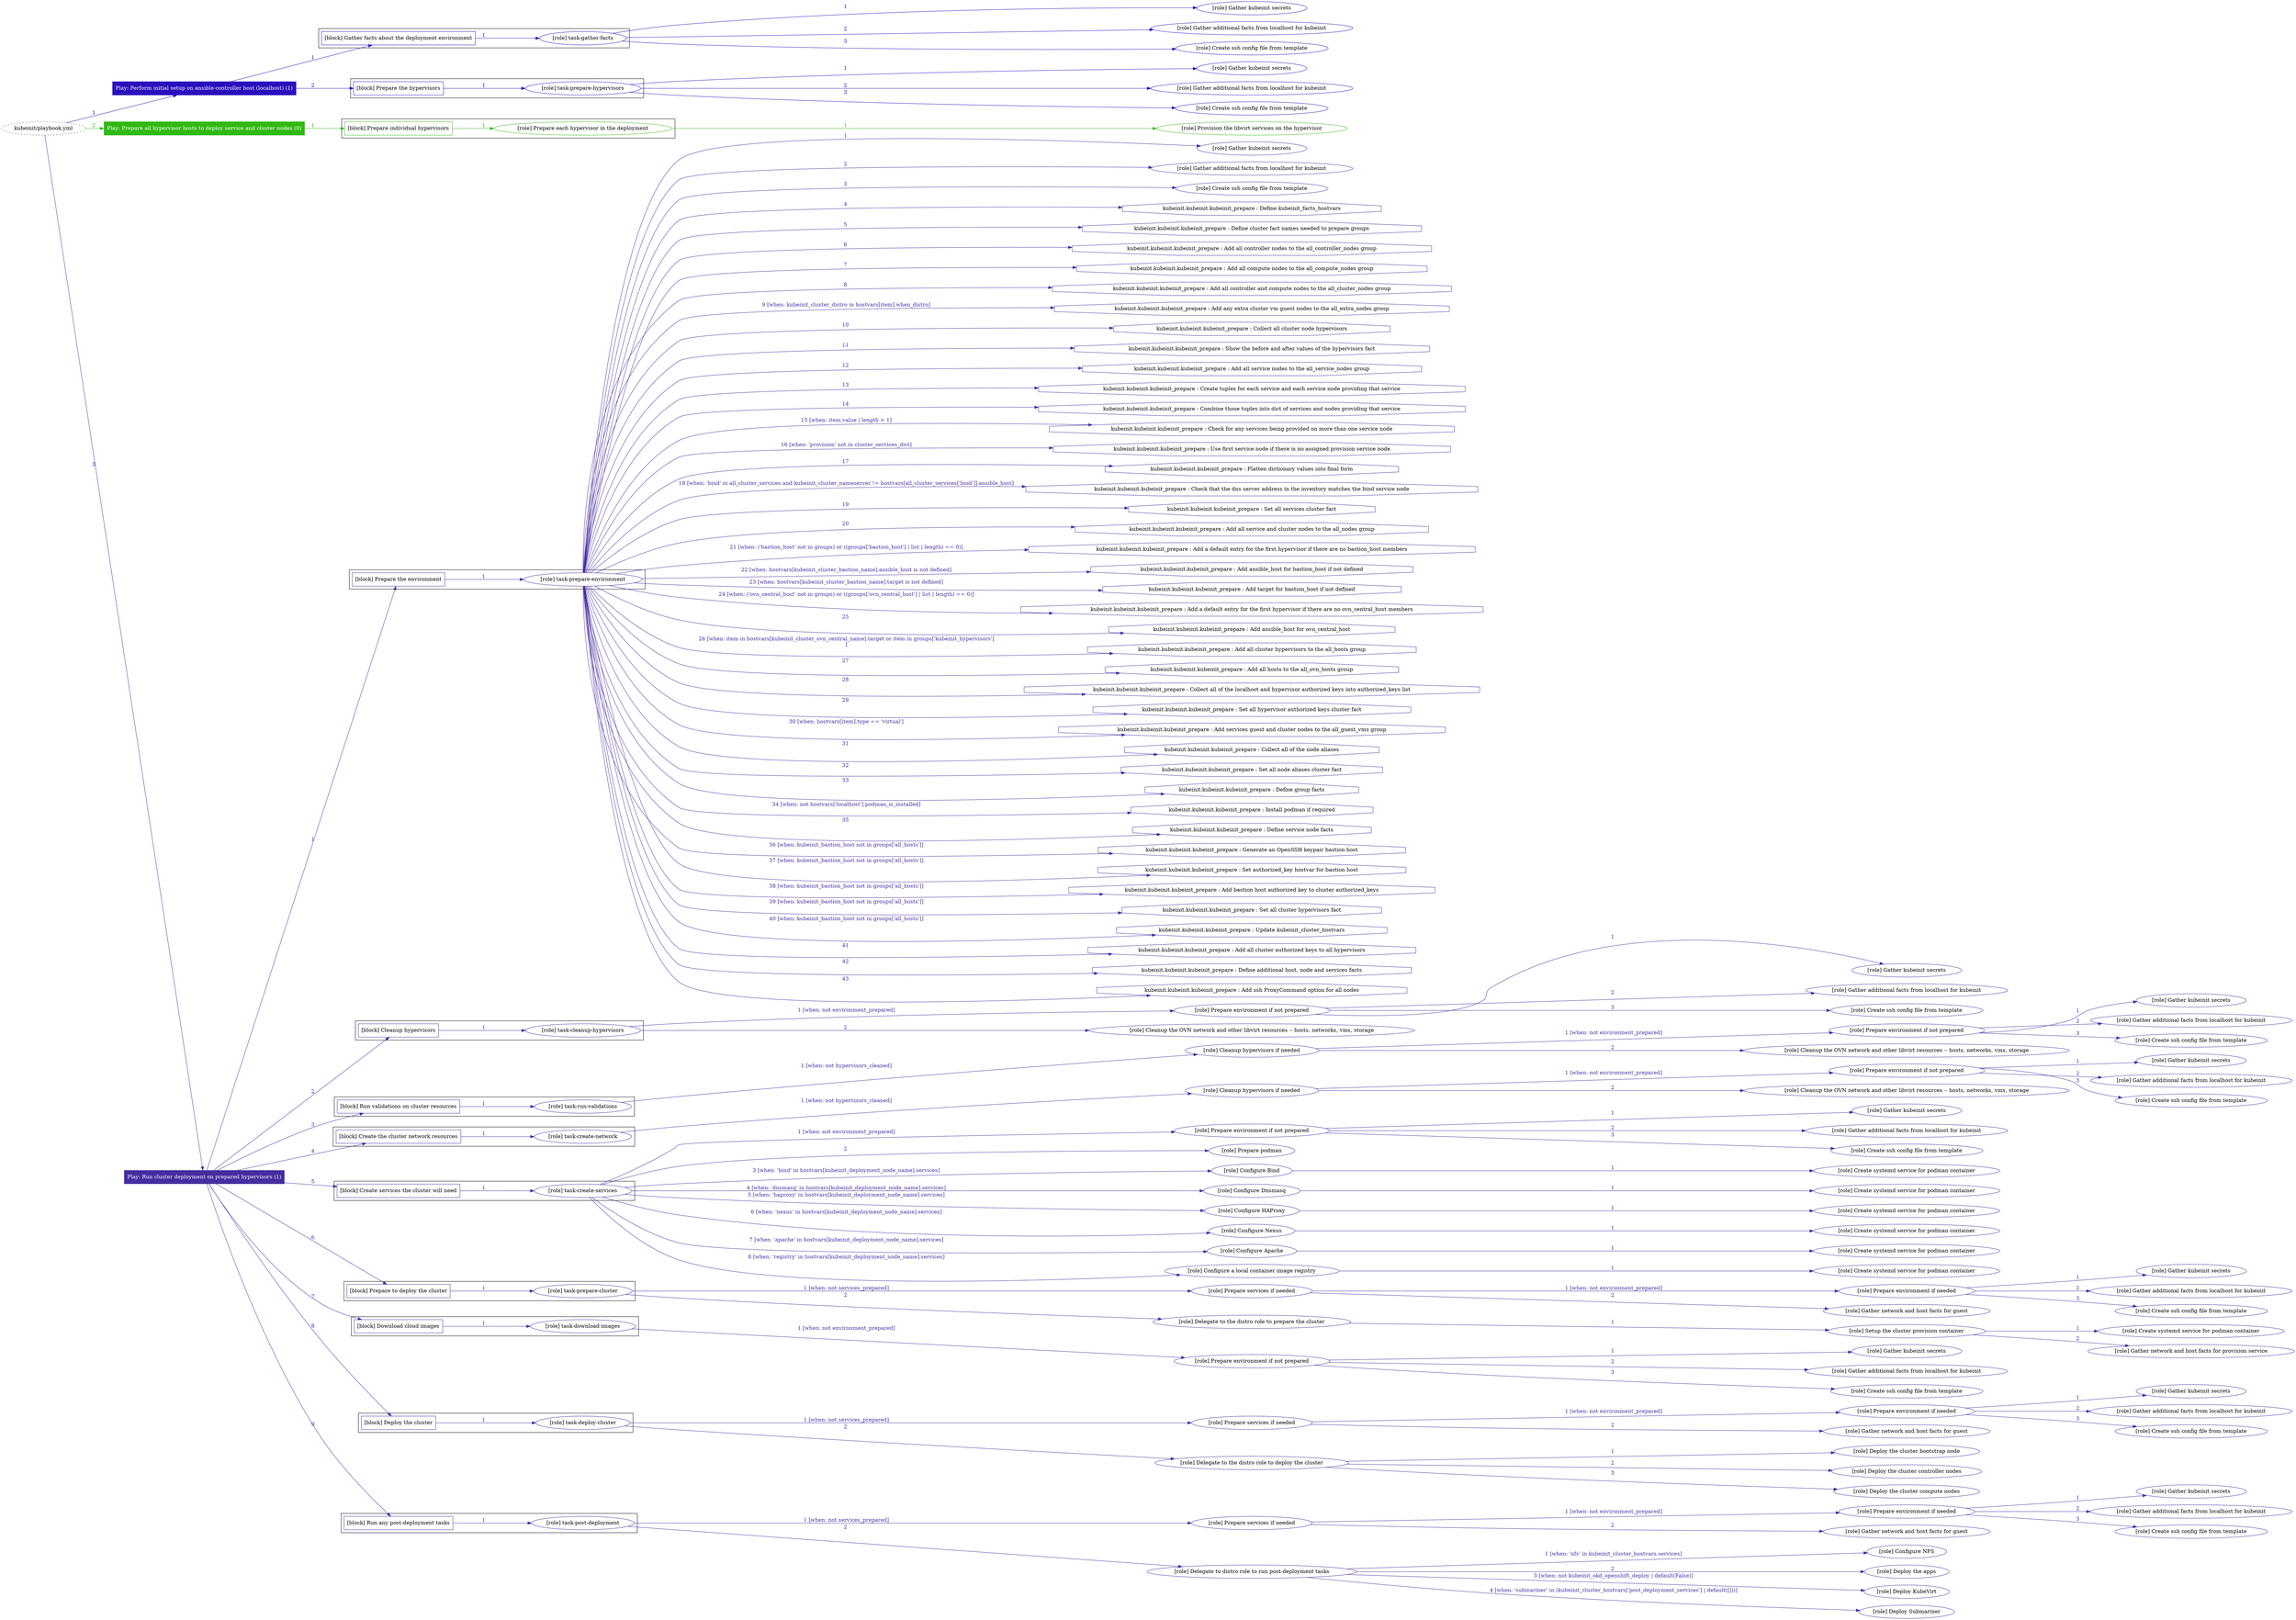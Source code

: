 digraph {
	graph [concentrate=true ordering=in rankdir=LR ratio=fill]
	edge [esep=5 sep=10]
	"kubeinit/playbook.yml" [id=root_node style=dotted]
	play_07851106 [label="Play: Perform initial setup on ansible-controller host (localhost) (1)" color="#290fbd" fontcolor="#ffffff" id=play_07851106 shape=box style=filled tooltip=localhost]
	"kubeinit/playbook.yml" -> play_07851106 [label="1 " color="#290fbd" fontcolor="#290fbd" id=edge_8cab922f labeltooltip="1 " tooltip="1 "]
	subgraph "Gather kubeinit secrets" {
		role_0220f7c4 [label="[role] Gather kubeinit secrets" color="#290fbd" id=role_0220f7c4 tooltip="Gather kubeinit secrets"]
	}
	subgraph "Gather additional facts from localhost for kubeinit" {
		role_70243fb9 [label="[role] Gather additional facts from localhost for kubeinit" color="#290fbd" id=role_70243fb9 tooltip="Gather additional facts from localhost for kubeinit"]
	}
	subgraph "Create ssh config file from template" {
		role_9d4cb9cc [label="[role] Create ssh config file from template" color="#290fbd" id=role_9d4cb9cc tooltip="Create ssh config file from template"]
	}
	subgraph "task-gather-facts" {
		role_5769b6ed [label="[role] task-gather-facts" color="#290fbd" id=role_5769b6ed tooltip="task-gather-facts"]
		role_5769b6ed -> role_0220f7c4 [label="1 " color="#290fbd" fontcolor="#290fbd" id=edge_f9cf7982 labeltooltip="1 " tooltip="1 "]
		role_5769b6ed -> role_70243fb9 [label="2 " color="#290fbd" fontcolor="#290fbd" id=edge_3a3e52a3 labeltooltip="2 " tooltip="2 "]
		role_5769b6ed -> role_9d4cb9cc [label="3 " color="#290fbd" fontcolor="#290fbd" id=edge_d828fce6 labeltooltip="3 " tooltip="3 "]
	}
	subgraph "Gather kubeinit secrets" {
		role_db5c460a [label="[role] Gather kubeinit secrets" color="#290fbd" id=role_db5c460a tooltip="Gather kubeinit secrets"]
	}
	subgraph "Gather additional facts from localhost for kubeinit" {
		role_2030e9ce [label="[role] Gather additional facts from localhost for kubeinit" color="#290fbd" id=role_2030e9ce tooltip="Gather additional facts from localhost for kubeinit"]
	}
	subgraph "Create ssh config file from template" {
		role_9093ed29 [label="[role] Create ssh config file from template" color="#290fbd" id=role_9093ed29 tooltip="Create ssh config file from template"]
	}
	subgraph "task-prepare-hypervisors" {
		role_4b53e37a [label="[role] task-prepare-hypervisors" color="#290fbd" id=role_4b53e37a tooltip="task-prepare-hypervisors"]
		role_4b53e37a -> role_db5c460a [label="1 " color="#290fbd" fontcolor="#290fbd" id=edge_b6b32c60 labeltooltip="1 " tooltip="1 "]
		role_4b53e37a -> role_2030e9ce [label="2 " color="#290fbd" fontcolor="#290fbd" id=edge_9ea4fd17 labeltooltip="2 " tooltip="2 "]
		role_4b53e37a -> role_9093ed29 [label="3 " color="#290fbd" fontcolor="#290fbd" id=edge_510843d9 labeltooltip="3 " tooltip="3 "]
	}
	subgraph "Play: Perform initial setup on ansible-controller host (localhost) (1)" {
		play_07851106 -> block_d53c6782 [label=1 color="#290fbd" fontcolor="#290fbd" id=edge_e0ddd536 labeltooltip=1 tooltip=1]
		subgraph cluster_block_d53c6782 {
			block_d53c6782 [label="[block] Gather facts about the deployment environment" color="#290fbd" id=block_d53c6782 labeltooltip="Gather facts about the deployment environment" shape=box tooltip="Gather facts about the deployment environment"]
			block_d53c6782 -> role_5769b6ed [label="1 " color="#290fbd" fontcolor="#290fbd" id=edge_5375deee labeltooltip="1 " tooltip="1 "]
		}
		play_07851106 -> block_11492e3d [label=2 color="#290fbd" fontcolor="#290fbd" id=edge_d6cbccb8 labeltooltip=2 tooltip=2]
		subgraph cluster_block_11492e3d {
			block_11492e3d [label="[block] Prepare the hypervisors" color="#290fbd" id=block_11492e3d labeltooltip="Prepare the hypervisors" shape=box tooltip="Prepare the hypervisors"]
			block_11492e3d -> role_4b53e37a [label="1 " color="#290fbd" fontcolor="#290fbd" id=edge_6e22ce4b labeltooltip="1 " tooltip="1 "]
		}
	}
	play_c4cf760a [label="Play: Prepare all hypervisor hosts to deploy service and cluster nodes (0)" color="#30b913" fontcolor="#ffffff" id=play_c4cf760a shape=box style=filled tooltip="Play: Prepare all hypervisor hosts to deploy service and cluster nodes (0)"]
	"kubeinit/playbook.yml" -> play_c4cf760a [label="2 " color="#30b913" fontcolor="#30b913" id=edge_41f5fdf9 labeltooltip="2 " tooltip="2 "]
	subgraph "Provision the libvirt services on the hypervisor" {
		role_3e66c2bd [label="[role] Provision the libvirt services on the hypervisor" color="#30b913" id=role_3e66c2bd tooltip="Provision the libvirt services on the hypervisor"]
	}
	subgraph "Prepare each hypervisor in the deployment" {
		role_2032bb42 [label="[role] Prepare each hypervisor in the deployment" color="#30b913" id=role_2032bb42 tooltip="Prepare each hypervisor in the deployment"]
		role_2032bb42 -> role_3e66c2bd [label="1 " color="#30b913" fontcolor="#30b913" id=edge_f4454483 labeltooltip="1 " tooltip="1 "]
	}
	subgraph "Play: Prepare all hypervisor hosts to deploy service and cluster nodes (0)" {
		play_c4cf760a -> block_8f14442d [label=1 color="#30b913" fontcolor="#30b913" id=edge_fc73be88 labeltooltip=1 tooltip=1]
		subgraph cluster_block_8f14442d {
			block_8f14442d [label="[block] Prepare individual hypervisors" color="#30b913" id=block_8f14442d labeltooltip="Prepare individual hypervisors" shape=box tooltip="Prepare individual hypervisors"]
			block_8f14442d -> role_2032bb42 [label="1 " color="#30b913" fontcolor="#30b913" id=edge_77b39691 labeltooltip="1 " tooltip="1 "]
		}
	}
	play_8d00e66c [label="Play: Run cluster deployment on prepared hypervisors (1)" color="#462ca0" fontcolor="#ffffff" id=play_8d00e66c shape=box style=filled tooltip=localhost]
	"kubeinit/playbook.yml" -> play_8d00e66c [label="3 " color="#462ca0" fontcolor="#462ca0" id=edge_f80163c1 labeltooltip="3 " tooltip="3 "]
	subgraph "Gather kubeinit secrets" {
		role_7d82d7bb [label="[role] Gather kubeinit secrets" color="#462ca0" id=role_7d82d7bb tooltip="Gather kubeinit secrets"]
	}
	subgraph "Gather additional facts from localhost for kubeinit" {
		role_b2109684 [label="[role] Gather additional facts from localhost for kubeinit" color="#462ca0" id=role_b2109684 tooltip="Gather additional facts from localhost for kubeinit"]
	}
	subgraph "Create ssh config file from template" {
		role_a6856981 [label="[role] Create ssh config file from template" color="#462ca0" id=role_a6856981 tooltip="Create ssh config file from template"]
	}
	subgraph "task-prepare-environment" {
		role_b15dbca3 [label="[role] task-prepare-environment" color="#462ca0" id=role_b15dbca3 tooltip="task-prepare-environment"]
		role_b15dbca3 -> role_7d82d7bb [label="1 " color="#462ca0" fontcolor="#462ca0" id=edge_a23ea98b labeltooltip="1 " tooltip="1 "]
		role_b15dbca3 -> role_b2109684 [label="2 " color="#462ca0" fontcolor="#462ca0" id=edge_80869ff2 labeltooltip="2 " tooltip="2 "]
		role_b15dbca3 -> role_a6856981 [label="3 " color="#462ca0" fontcolor="#462ca0" id=edge_7345f05f labeltooltip="3 " tooltip="3 "]
		task_a47bd8f9 [label="kubeinit.kubeinit.kubeinit_prepare : Define kubeinit_facts_hostvars" color="#462ca0" id=task_a47bd8f9 shape=octagon tooltip="kubeinit.kubeinit.kubeinit_prepare : Define kubeinit_facts_hostvars"]
		role_b15dbca3 -> task_a47bd8f9 [label="4 " color="#462ca0" fontcolor="#462ca0" id=edge_48399e41 labeltooltip="4 " tooltip="4 "]
		task_950fb8c8 [label="kubeinit.kubeinit.kubeinit_prepare : Define cluster fact names needed to prepare groups" color="#462ca0" id=task_950fb8c8 shape=octagon tooltip="kubeinit.kubeinit.kubeinit_prepare : Define cluster fact names needed to prepare groups"]
		role_b15dbca3 -> task_950fb8c8 [label="5 " color="#462ca0" fontcolor="#462ca0" id=edge_25468af1 labeltooltip="5 " tooltip="5 "]
		task_16f4b1a2 [label="kubeinit.kubeinit.kubeinit_prepare : Add all controller nodes to the all_controller_nodes group" color="#462ca0" id=task_16f4b1a2 shape=octagon tooltip="kubeinit.kubeinit.kubeinit_prepare : Add all controller nodes to the all_controller_nodes group"]
		role_b15dbca3 -> task_16f4b1a2 [label="6 " color="#462ca0" fontcolor="#462ca0" id=edge_3959192c labeltooltip="6 " tooltip="6 "]
		task_cb1dba97 [label="kubeinit.kubeinit.kubeinit_prepare : Add all compute nodes to the all_compute_nodes group" color="#462ca0" id=task_cb1dba97 shape=octagon tooltip="kubeinit.kubeinit.kubeinit_prepare : Add all compute nodes to the all_compute_nodes group"]
		role_b15dbca3 -> task_cb1dba97 [label="7 " color="#462ca0" fontcolor="#462ca0" id=edge_6cce6f23 labeltooltip="7 " tooltip="7 "]
		task_8f41ae0a [label="kubeinit.kubeinit.kubeinit_prepare : Add all controller and compute nodes to the all_cluster_nodes group" color="#462ca0" id=task_8f41ae0a shape=octagon tooltip="kubeinit.kubeinit.kubeinit_prepare : Add all controller and compute nodes to the all_cluster_nodes group"]
		role_b15dbca3 -> task_8f41ae0a [label="8 " color="#462ca0" fontcolor="#462ca0" id=edge_456423d3 labeltooltip="8 " tooltip="8 "]
		task_412f50d6 [label="kubeinit.kubeinit.kubeinit_prepare : Add any extra cluster vm guest nodes to the all_extra_nodes group" color="#462ca0" id=task_412f50d6 shape=octagon tooltip="kubeinit.kubeinit.kubeinit_prepare : Add any extra cluster vm guest nodes to the all_extra_nodes group"]
		role_b15dbca3 -> task_412f50d6 [label="9 [when: kubeinit_cluster_distro in hostvars[item].when_distro]" color="#462ca0" fontcolor="#462ca0" id=edge_3a39672e labeltooltip="9 [when: kubeinit_cluster_distro in hostvars[item].when_distro]" tooltip="9 [when: kubeinit_cluster_distro in hostvars[item].when_distro]"]
		task_b2316bf7 [label="kubeinit.kubeinit.kubeinit_prepare : Collect all cluster node hypervisors" color="#462ca0" id=task_b2316bf7 shape=octagon tooltip="kubeinit.kubeinit.kubeinit_prepare : Collect all cluster node hypervisors"]
		role_b15dbca3 -> task_b2316bf7 [label="10 " color="#462ca0" fontcolor="#462ca0" id=edge_bade397e labeltooltip="10 " tooltip="10 "]
		task_da92a6ca [label="kubeinit.kubeinit.kubeinit_prepare : Show the before and after values of the hypervisors fact" color="#462ca0" id=task_da92a6ca shape=octagon tooltip="kubeinit.kubeinit.kubeinit_prepare : Show the before and after values of the hypervisors fact"]
		role_b15dbca3 -> task_da92a6ca [label="11 " color="#462ca0" fontcolor="#462ca0" id=edge_aa1c4ddd labeltooltip="11 " tooltip="11 "]
		task_c9d1a104 [label="kubeinit.kubeinit.kubeinit_prepare : Add all service nodes to the all_service_nodes group" color="#462ca0" id=task_c9d1a104 shape=octagon tooltip="kubeinit.kubeinit.kubeinit_prepare : Add all service nodes to the all_service_nodes group"]
		role_b15dbca3 -> task_c9d1a104 [label="12 " color="#462ca0" fontcolor="#462ca0" id=edge_baf2da26 labeltooltip="12 " tooltip="12 "]
		task_c2b399a7 [label="kubeinit.kubeinit.kubeinit_prepare : Create tuples for each service and each service node providing that service" color="#462ca0" id=task_c2b399a7 shape=octagon tooltip="kubeinit.kubeinit.kubeinit_prepare : Create tuples for each service and each service node providing that service"]
		role_b15dbca3 -> task_c2b399a7 [label="13 " color="#462ca0" fontcolor="#462ca0" id=edge_9395000c labeltooltip="13 " tooltip="13 "]
		task_0aca58b8 [label="kubeinit.kubeinit.kubeinit_prepare : Combine those tuples into dict of services and nodes providing that service" color="#462ca0" id=task_0aca58b8 shape=octagon tooltip="kubeinit.kubeinit.kubeinit_prepare : Combine those tuples into dict of services and nodes providing that service"]
		role_b15dbca3 -> task_0aca58b8 [label="14 " color="#462ca0" fontcolor="#462ca0" id=edge_22a13a80 labeltooltip="14 " tooltip="14 "]
		task_f7daf1d0 [label="kubeinit.kubeinit.kubeinit_prepare : Check for any services being provided on more than one service node" color="#462ca0" id=task_f7daf1d0 shape=octagon tooltip="kubeinit.kubeinit.kubeinit_prepare : Check for any services being provided on more than one service node"]
		role_b15dbca3 -> task_f7daf1d0 [label="15 [when: item.value | length > 1]" color="#462ca0" fontcolor="#462ca0" id=edge_bfc5b39b labeltooltip="15 [when: item.value | length > 1]" tooltip="15 [when: item.value | length > 1]"]
		task_647576e8 [label="kubeinit.kubeinit.kubeinit_prepare : Use first service node if there is no assigned provision service node" color="#462ca0" id=task_647576e8 shape=octagon tooltip="kubeinit.kubeinit.kubeinit_prepare : Use first service node if there is no assigned provision service node"]
		role_b15dbca3 -> task_647576e8 [label="16 [when: 'provision' not in cluster_services_dict]" color="#462ca0" fontcolor="#462ca0" id=edge_ac7d05e6 labeltooltip="16 [when: 'provision' not in cluster_services_dict]" tooltip="16 [when: 'provision' not in cluster_services_dict]"]
		task_ec18b90f [label="kubeinit.kubeinit.kubeinit_prepare : Flatten dictionary values into final form" color="#462ca0" id=task_ec18b90f shape=octagon tooltip="kubeinit.kubeinit.kubeinit_prepare : Flatten dictionary values into final form"]
		role_b15dbca3 -> task_ec18b90f [label="17 " color="#462ca0" fontcolor="#462ca0" id=edge_27ab06e3 labeltooltip="17 " tooltip="17 "]
		task_7b566f7c [label="kubeinit.kubeinit.kubeinit_prepare : Check that the dns server address in the inventory matches the bind service node" color="#462ca0" id=task_7b566f7c shape=octagon tooltip="kubeinit.kubeinit.kubeinit_prepare : Check that the dns server address in the inventory matches the bind service node"]
		role_b15dbca3 -> task_7b566f7c [label="18 [when: 'bind' in all_cluster_services and kubeinit_cluster_nameserver != hostvars[all_cluster_services['bind']].ansible_host]" color="#462ca0" fontcolor="#462ca0" id=edge_6e9b13a7 labeltooltip="18 [when: 'bind' in all_cluster_services and kubeinit_cluster_nameserver != hostvars[all_cluster_services['bind']].ansible_host]" tooltip="18 [when: 'bind' in all_cluster_services and kubeinit_cluster_nameserver != hostvars[all_cluster_services['bind']].ansible_host]"]
		task_494623e1 [label="kubeinit.kubeinit.kubeinit_prepare : Set all services cluster fact" color="#462ca0" id=task_494623e1 shape=octagon tooltip="kubeinit.kubeinit.kubeinit_prepare : Set all services cluster fact"]
		role_b15dbca3 -> task_494623e1 [label="19 " color="#462ca0" fontcolor="#462ca0" id=edge_0c45364c labeltooltip="19 " tooltip="19 "]
		task_c3871003 [label="kubeinit.kubeinit.kubeinit_prepare : Add all service and cluster nodes to the all_nodes group" color="#462ca0" id=task_c3871003 shape=octagon tooltip="kubeinit.kubeinit.kubeinit_prepare : Add all service and cluster nodes to the all_nodes group"]
		role_b15dbca3 -> task_c3871003 [label="20 " color="#462ca0" fontcolor="#462ca0" id=edge_885933bc labeltooltip="20 " tooltip="20 "]
		task_859e5caa [label="kubeinit.kubeinit.kubeinit_prepare : Add a default entry for the first hypervisor if there are no bastion_host members" color="#462ca0" id=task_859e5caa shape=octagon tooltip="kubeinit.kubeinit.kubeinit_prepare : Add a default entry for the first hypervisor if there are no bastion_host members"]
		role_b15dbca3 -> task_859e5caa [label="21 [when: ('bastion_host' not in groups) or ((groups['bastion_host'] | list | length) == 0)]" color="#462ca0" fontcolor="#462ca0" id=edge_fdee313e labeltooltip="21 [when: ('bastion_host' not in groups) or ((groups['bastion_host'] | list | length) == 0)]" tooltip="21 [when: ('bastion_host' not in groups) or ((groups['bastion_host'] | list | length) == 0)]"]
		task_a2e65aa4 [label="kubeinit.kubeinit.kubeinit_prepare : Add ansible_host for bastion_host if not defined" color="#462ca0" id=task_a2e65aa4 shape=octagon tooltip="kubeinit.kubeinit.kubeinit_prepare : Add ansible_host for bastion_host if not defined"]
		role_b15dbca3 -> task_a2e65aa4 [label="22 [when: hostvars[kubeinit_cluster_bastion_name].ansible_host is not defined]" color="#462ca0" fontcolor="#462ca0" id=edge_6e97b1f7 labeltooltip="22 [when: hostvars[kubeinit_cluster_bastion_name].ansible_host is not defined]" tooltip="22 [when: hostvars[kubeinit_cluster_bastion_name].ansible_host is not defined]"]
		task_128aca95 [label="kubeinit.kubeinit.kubeinit_prepare : Add target for bastion_host if not defined" color="#462ca0" id=task_128aca95 shape=octagon tooltip="kubeinit.kubeinit.kubeinit_prepare : Add target for bastion_host if not defined"]
		role_b15dbca3 -> task_128aca95 [label="23 [when: hostvars[kubeinit_cluster_bastion_name].target is not defined]" color="#462ca0" fontcolor="#462ca0" id=edge_3ef890ad labeltooltip="23 [when: hostvars[kubeinit_cluster_bastion_name].target is not defined]" tooltip="23 [when: hostvars[kubeinit_cluster_bastion_name].target is not defined]"]
		task_4709bd25 [label="kubeinit.kubeinit.kubeinit_prepare : Add a default entry for the first hypervisor if there are no ovn_central_host members" color="#462ca0" id=task_4709bd25 shape=octagon tooltip="kubeinit.kubeinit.kubeinit_prepare : Add a default entry for the first hypervisor if there are no ovn_central_host members"]
		role_b15dbca3 -> task_4709bd25 [label="24 [when: ('ovn_central_host' not in groups) or ((groups['ovn_central_host'] | list | length) == 0)]" color="#462ca0" fontcolor="#462ca0" id=edge_13b2330e labeltooltip="24 [when: ('ovn_central_host' not in groups) or ((groups['ovn_central_host'] | list | length) == 0)]" tooltip="24 [when: ('ovn_central_host' not in groups) or ((groups['ovn_central_host'] | list | length) == 0)]"]
		task_5063dfda [label="kubeinit.kubeinit.kubeinit_prepare : Add ansible_host for ovn_central_host" color="#462ca0" id=task_5063dfda shape=octagon tooltip="kubeinit.kubeinit.kubeinit_prepare : Add ansible_host for ovn_central_host"]
		role_b15dbca3 -> task_5063dfda [label="25 " color="#462ca0" fontcolor="#462ca0" id=edge_0af89054 labeltooltip="25 " tooltip="25 "]
		task_a203dc27 [label="kubeinit.kubeinit.kubeinit_prepare : Add all cluster hypervisors to the all_hosts group" color="#462ca0" id=task_a203dc27 shape=octagon tooltip="kubeinit.kubeinit.kubeinit_prepare : Add all cluster hypervisors to the all_hosts group"]
		role_b15dbca3 -> task_a203dc27 [label="26 [when: item in hostvars[kubeinit_cluster_ovn_central_name].target or item in groups['kubeinit_hypervisors']
]" color="#462ca0" fontcolor="#462ca0" id=edge_7468e71c labeltooltip="26 [when: item in hostvars[kubeinit_cluster_ovn_central_name].target or item in groups['kubeinit_hypervisors']
]" tooltip="26 [when: item in hostvars[kubeinit_cluster_ovn_central_name].target or item in groups['kubeinit_hypervisors']
]"]
		task_bd83df8d [label="kubeinit.kubeinit.kubeinit_prepare : Add all hosts to the all_ovn_hosts group" color="#462ca0" id=task_bd83df8d shape=octagon tooltip="kubeinit.kubeinit.kubeinit_prepare : Add all hosts to the all_ovn_hosts group"]
		role_b15dbca3 -> task_bd83df8d [label="27 " color="#462ca0" fontcolor="#462ca0" id=edge_2f6b5f66 labeltooltip="27 " tooltip="27 "]
		task_282c5692 [label="kubeinit.kubeinit.kubeinit_prepare : Collect all of the localhost and hypervisor authorized keys into authorized_keys list" color="#462ca0" id=task_282c5692 shape=octagon tooltip="kubeinit.kubeinit.kubeinit_prepare : Collect all of the localhost and hypervisor authorized keys into authorized_keys list"]
		role_b15dbca3 -> task_282c5692 [label="28 " color="#462ca0" fontcolor="#462ca0" id=edge_3637d16e labeltooltip="28 " tooltip="28 "]
		task_bbdfd498 [label="kubeinit.kubeinit.kubeinit_prepare : Set all hypervisor authorized keys cluster fact" color="#462ca0" id=task_bbdfd498 shape=octagon tooltip="kubeinit.kubeinit.kubeinit_prepare : Set all hypervisor authorized keys cluster fact"]
		role_b15dbca3 -> task_bbdfd498 [label="29 " color="#462ca0" fontcolor="#462ca0" id=edge_84b35aba labeltooltip="29 " tooltip="29 "]
		task_09d14e88 [label="kubeinit.kubeinit.kubeinit_prepare : Add services guest and cluster nodes to the all_guest_vms group" color="#462ca0" id=task_09d14e88 shape=octagon tooltip="kubeinit.kubeinit.kubeinit_prepare : Add services guest and cluster nodes to the all_guest_vms group"]
		role_b15dbca3 -> task_09d14e88 [label="30 [when: hostvars[item].type == 'virtual']" color="#462ca0" fontcolor="#462ca0" id=edge_78769862 labeltooltip="30 [when: hostvars[item].type == 'virtual']" tooltip="30 [when: hostvars[item].type == 'virtual']"]
		task_75e9d379 [label="kubeinit.kubeinit.kubeinit_prepare : Collect all of the node aliases" color="#462ca0" id=task_75e9d379 shape=octagon tooltip="kubeinit.kubeinit.kubeinit_prepare : Collect all of the node aliases"]
		role_b15dbca3 -> task_75e9d379 [label="31 " color="#462ca0" fontcolor="#462ca0" id=edge_55f673a9 labeltooltip="31 " tooltip="31 "]
		task_21e7fdfe [label="kubeinit.kubeinit.kubeinit_prepare : Set all node aliases cluster fact" color="#462ca0" id=task_21e7fdfe shape=octagon tooltip="kubeinit.kubeinit.kubeinit_prepare : Set all node aliases cluster fact"]
		role_b15dbca3 -> task_21e7fdfe [label="32 " color="#462ca0" fontcolor="#462ca0" id=edge_37ec6bfe labeltooltip="32 " tooltip="32 "]
		task_3b15ebbd [label="kubeinit.kubeinit.kubeinit_prepare : Define group facts" color="#462ca0" id=task_3b15ebbd shape=octagon tooltip="kubeinit.kubeinit.kubeinit_prepare : Define group facts"]
		role_b15dbca3 -> task_3b15ebbd [label="33 " color="#462ca0" fontcolor="#462ca0" id=edge_4ac49598 labeltooltip="33 " tooltip="33 "]
		task_6278561c [label="kubeinit.kubeinit.kubeinit_prepare : Install podman if required" color="#462ca0" id=task_6278561c shape=octagon tooltip="kubeinit.kubeinit.kubeinit_prepare : Install podman if required"]
		role_b15dbca3 -> task_6278561c [label="34 [when: not hostvars['localhost'].podman_is_installed]" color="#462ca0" fontcolor="#462ca0" id=edge_b5b0a6d4 labeltooltip="34 [when: not hostvars['localhost'].podman_is_installed]" tooltip="34 [when: not hostvars['localhost'].podman_is_installed]"]
		task_5a28dc3f [label="kubeinit.kubeinit.kubeinit_prepare : Define service node facts" color="#462ca0" id=task_5a28dc3f shape=octagon tooltip="kubeinit.kubeinit.kubeinit_prepare : Define service node facts"]
		role_b15dbca3 -> task_5a28dc3f [label="35 " color="#462ca0" fontcolor="#462ca0" id=edge_5f5070ee labeltooltip="35 " tooltip="35 "]
		task_d28ee7bf [label="kubeinit.kubeinit.kubeinit_prepare : Generate an OpenSSH keypair bastion host" color="#462ca0" id=task_d28ee7bf shape=octagon tooltip="kubeinit.kubeinit.kubeinit_prepare : Generate an OpenSSH keypair bastion host"]
		role_b15dbca3 -> task_d28ee7bf [label="36 [when: kubeinit_bastion_host not in groups['all_hosts']]" color="#462ca0" fontcolor="#462ca0" id=edge_fcbbdcfa labeltooltip="36 [when: kubeinit_bastion_host not in groups['all_hosts']]" tooltip="36 [when: kubeinit_bastion_host not in groups['all_hosts']]"]
		task_1dd93f75 [label="kubeinit.kubeinit.kubeinit_prepare : Set authorized_key hostvar for bastion host" color="#462ca0" id=task_1dd93f75 shape=octagon tooltip="kubeinit.kubeinit.kubeinit_prepare : Set authorized_key hostvar for bastion host"]
		role_b15dbca3 -> task_1dd93f75 [label="37 [when: kubeinit_bastion_host not in groups['all_hosts']]" color="#462ca0" fontcolor="#462ca0" id=edge_b57e5d03 labeltooltip="37 [when: kubeinit_bastion_host not in groups['all_hosts']]" tooltip="37 [when: kubeinit_bastion_host not in groups['all_hosts']]"]
		task_09046719 [label="kubeinit.kubeinit.kubeinit_prepare : Add bastion host authorized key to cluster authorized_keys" color="#462ca0" id=task_09046719 shape=octagon tooltip="kubeinit.kubeinit.kubeinit_prepare : Add bastion host authorized key to cluster authorized_keys"]
		role_b15dbca3 -> task_09046719 [label="38 [when: kubeinit_bastion_host not in groups['all_hosts']]" color="#462ca0" fontcolor="#462ca0" id=edge_27667e3b labeltooltip="38 [when: kubeinit_bastion_host not in groups['all_hosts']]" tooltip="38 [when: kubeinit_bastion_host not in groups['all_hosts']]"]
		task_a10d0389 [label="kubeinit.kubeinit.kubeinit_prepare : Set all cluster hypervisors fact" color="#462ca0" id=task_a10d0389 shape=octagon tooltip="kubeinit.kubeinit.kubeinit_prepare : Set all cluster hypervisors fact"]
		role_b15dbca3 -> task_a10d0389 [label="39 [when: kubeinit_bastion_host not in groups['all_hosts']]" color="#462ca0" fontcolor="#462ca0" id=edge_b931b625 labeltooltip="39 [when: kubeinit_bastion_host not in groups['all_hosts']]" tooltip="39 [when: kubeinit_bastion_host not in groups['all_hosts']]"]
		task_35f396b5 [label="kubeinit.kubeinit.kubeinit_prepare : Update kubeinit_cluster_hostvars" color="#462ca0" id=task_35f396b5 shape=octagon tooltip="kubeinit.kubeinit.kubeinit_prepare : Update kubeinit_cluster_hostvars"]
		role_b15dbca3 -> task_35f396b5 [label="40 [when: kubeinit_bastion_host not in groups['all_hosts']]" color="#462ca0" fontcolor="#462ca0" id=edge_6e10160e labeltooltip="40 [when: kubeinit_bastion_host not in groups['all_hosts']]" tooltip="40 [when: kubeinit_bastion_host not in groups['all_hosts']]"]
		task_c3e79e0c [label="kubeinit.kubeinit.kubeinit_prepare : Add all cluster authorized keys to all hypervisors" color="#462ca0" id=task_c3e79e0c shape=octagon tooltip="kubeinit.kubeinit.kubeinit_prepare : Add all cluster authorized keys to all hypervisors"]
		role_b15dbca3 -> task_c3e79e0c [label="41 " color="#462ca0" fontcolor="#462ca0" id=edge_500f372b labeltooltip="41 " tooltip="41 "]
		task_5230f6c2 [label="kubeinit.kubeinit.kubeinit_prepare : Define additional host, node and services facts" color="#462ca0" id=task_5230f6c2 shape=octagon tooltip="kubeinit.kubeinit.kubeinit_prepare : Define additional host, node and services facts"]
		role_b15dbca3 -> task_5230f6c2 [label="42 " color="#462ca0" fontcolor="#462ca0" id=edge_2d33a1d1 labeltooltip="42 " tooltip="42 "]
		task_78dad0cf [label="kubeinit.kubeinit.kubeinit_prepare : Add ssh ProxyCommand option for all nodes" color="#462ca0" id=task_78dad0cf shape=octagon tooltip="kubeinit.kubeinit.kubeinit_prepare : Add ssh ProxyCommand option for all nodes"]
		role_b15dbca3 -> task_78dad0cf [label="43 " color="#462ca0" fontcolor="#462ca0" id=edge_608a39ab labeltooltip="43 " tooltip="43 "]
	}
	subgraph "Gather kubeinit secrets" {
		role_e5637cce [label="[role] Gather kubeinit secrets" color="#462ca0" id=role_e5637cce tooltip="Gather kubeinit secrets"]
	}
	subgraph "Gather additional facts from localhost for kubeinit" {
		role_863b3ff0 [label="[role] Gather additional facts from localhost for kubeinit" color="#462ca0" id=role_863b3ff0 tooltip="Gather additional facts from localhost for kubeinit"]
	}
	subgraph "Create ssh config file from template" {
		role_17c1d0a7 [label="[role] Create ssh config file from template" color="#462ca0" id=role_17c1d0a7 tooltip="Create ssh config file from template"]
	}
	subgraph "Prepare environment if not prepared" {
		role_75de0eb1 [label="[role] Prepare environment if not prepared" color="#462ca0" id=role_75de0eb1 tooltip="Prepare environment if not prepared"]
		role_75de0eb1 -> role_e5637cce [label="1 " color="#462ca0" fontcolor="#462ca0" id=edge_39616806 labeltooltip="1 " tooltip="1 "]
		role_75de0eb1 -> role_863b3ff0 [label="2 " color="#462ca0" fontcolor="#462ca0" id=edge_9bf6ddd3 labeltooltip="2 " tooltip="2 "]
		role_75de0eb1 -> role_17c1d0a7 [label="3 " color="#462ca0" fontcolor="#462ca0" id=edge_482b7f65 labeltooltip="3 " tooltip="3 "]
	}
	subgraph "Cleanup the OVN network and other libvirt resources -- hosts, networks, vms, storage" {
		role_9939c20a [label="[role] Cleanup the OVN network and other libvirt resources -- hosts, networks, vms, storage" color="#462ca0" id=role_9939c20a tooltip="Cleanup the OVN network and other libvirt resources -- hosts, networks, vms, storage"]
	}
	subgraph "task-cleanup-hypervisors" {
		role_369fc048 [label="[role] task-cleanup-hypervisors" color="#462ca0" id=role_369fc048 tooltip="task-cleanup-hypervisors"]
		role_369fc048 -> role_75de0eb1 [label="1 [when: not environment_prepared]" color="#462ca0" fontcolor="#462ca0" id=edge_74f643f6 labeltooltip="1 [when: not environment_prepared]" tooltip="1 [when: not environment_prepared]"]
		role_369fc048 -> role_9939c20a [label="2 " color="#462ca0" fontcolor="#462ca0" id=edge_83b15761 labeltooltip="2 " tooltip="2 "]
	}
	subgraph "Gather kubeinit secrets" {
		role_1baa92cf [label="[role] Gather kubeinit secrets" color="#462ca0" id=role_1baa92cf tooltip="Gather kubeinit secrets"]
	}
	subgraph "Gather additional facts from localhost for kubeinit" {
		role_7404c9f8 [label="[role] Gather additional facts from localhost for kubeinit" color="#462ca0" id=role_7404c9f8 tooltip="Gather additional facts from localhost for kubeinit"]
	}
	subgraph "Create ssh config file from template" {
		role_ed410ded [label="[role] Create ssh config file from template" color="#462ca0" id=role_ed410ded tooltip="Create ssh config file from template"]
	}
	subgraph "Prepare environment if not prepared" {
		role_94dc560d [label="[role] Prepare environment if not prepared" color="#462ca0" id=role_94dc560d tooltip="Prepare environment if not prepared"]
		role_94dc560d -> role_1baa92cf [label="1 " color="#462ca0" fontcolor="#462ca0" id=edge_985a7c25 labeltooltip="1 " tooltip="1 "]
		role_94dc560d -> role_7404c9f8 [label="2 " color="#462ca0" fontcolor="#462ca0" id=edge_c10753e4 labeltooltip="2 " tooltip="2 "]
		role_94dc560d -> role_ed410ded [label="3 " color="#462ca0" fontcolor="#462ca0" id=edge_c8842b2a labeltooltip="3 " tooltip="3 "]
	}
	subgraph "Cleanup the OVN network and other libvirt resources -- hosts, networks, vms, storage" {
		role_7f0608ea [label="[role] Cleanup the OVN network and other libvirt resources -- hosts, networks, vms, storage" color="#462ca0" id=role_7f0608ea tooltip="Cleanup the OVN network and other libvirt resources -- hosts, networks, vms, storage"]
	}
	subgraph "Cleanup hypervisors if needed" {
		role_fadba1d4 [label="[role] Cleanup hypervisors if needed" color="#462ca0" id=role_fadba1d4 tooltip="Cleanup hypervisors if needed"]
		role_fadba1d4 -> role_94dc560d [label="1 [when: not environment_prepared]" color="#462ca0" fontcolor="#462ca0" id=edge_06e5d84d labeltooltip="1 [when: not environment_prepared]" tooltip="1 [when: not environment_prepared]"]
		role_fadba1d4 -> role_7f0608ea [label="2 " color="#462ca0" fontcolor="#462ca0" id=edge_1bf3d432 labeltooltip="2 " tooltip="2 "]
	}
	subgraph "task-run-validations" {
		role_6d2e31b9 [label="[role] task-run-validations" color="#462ca0" id=role_6d2e31b9 tooltip="task-run-validations"]
		role_6d2e31b9 -> role_fadba1d4 [label="1 [when: not hypervisors_cleaned]" color="#462ca0" fontcolor="#462ca0" id=edge_9e0a6fec labeltooltip="1 [when: not hypervisors_cleaned]" tooltip="1 [when: not hypervisors_cleaned]"]
	}
	subgraph "Gather kubeinit secrets" {
		role_97fa07c5 [label="[role] Gather kubeinit secrets" color="#462ca0" id=role_97fa07c5 tooltip="Gather kubeinit secrets"]
	}
	subgraph "Gather additional facts from localhost for kubeinit" {
		role_f384dd35 [label="[role] Gather additional facts from localhost for kubeinit" color="#462ca0" id=role_f384dd35 tooltip="Gather additional facts from localhost for kubeinit"]
	}
	subgraph "Create ssh config file from template" {
		role_e9838662 [label="[role] Create ssh config file from template" color="#462ca0" id=role_e9838662 tooltip="Create ssh config file from template"]
	}
	subgraph "Prepare environment if not prepared" {
		role_19525388 [label="[role] Prepare environment if not prepared" color="#462ca0" id=role_19525388 tooltip="Prepare environment if not prepared"]
		role_19525388 -> role_97fa07c5 [label="1 " color="#462ca0" fontcolor="#462ca0" id=edge_3ff8a82a labeltooltip="1 " tooltip="1 "]
		role_19525388 -> role_f384dd35 [label="2 " color="#462ca0" fontcolor="#462ca0" id=edge_76a98447 labeltooltip="2 " tooltip="2 "]
		role_19525388 -> role_e9838662 [label="3 " color="#462ca0" fontcolor="#462ca0" id=edge_c4b72942 labeltooltip="3 " tooltip="3 "]
	}
	subgraph "Cleanup the OVN network and other libvirt resources -- hosts, networks, vms, storage" {
		role_9ec4f08a [label="[role] Cleanup the OVN network and other libvirt resources -- hosts, networks, vms, storage" color="#462ca0" id=role_9ec4f08a tooltip="Cleanup the OVN network and other libvirt resources -- hosts, networks, vms, storage"]
	}
	subgraph "Cleanup hypervisors if needed" {
		role_193375c0 [label="[role] Cleanup hypervisors if needed" color="#462ca0" id=role_193375c0 tooltip="Cleanup hypervisors if needed"]
		role_193375c0 -> role_19525388 [label="1 [when: not environment_prepared]" color="#462ca0" fontcolor="#462ca0" id=edge_4a18f3cb labeltooltip="1 [when: not environment_prepared]" tooltip="1 [when: not environment_prepared]"]
		role_193375c0 -> role_9ec4f08a [label="2 " color="#462ca0" fontcolor="#462ca0" id=edge_e440382a labeltooltip="2 " tooltip="2 "]
	}
	subgraph "task-create-network" {
		role_899dabaa [label="[role] task-create-network" color="#462ca0" id=role_899dabaa tooltip="task-create-network"]
		role_899dabaa -> role_193375c0 [label="1 [when: not hypervisors_cleaned]" color="#462ca0" fontcolor="#462ca0" id=edge_7b34352e labeltooltip="1 [when: not hypervisors_cleaned]" tooltip="1 [when: not hypervisors_cleaned]"]
	}
	subgraph "Gather kubeinit secrets" {
		role_0e4b9dab [label="[role] Gather kubeinit secrets" color="#462ca0" id=role_0e4b9dab tooltip="Gather kubeinit secrets"]
	}
	subgraph "Gather additional facts from localhost for kubeinit" {
		role_96410b25 [label="[role] Gather additional facts from localhost for kubeinit" color="#462ca0" id=role_96410b25 tooltip="Gather additional facts from localhost for kubeinit"]
	}
	subgraph "Create ssh config file from template" {
		role_8bfa9b1e [label="[role] Create ssh config file from template" color="#462ca0" id=role_8bfa9b1e tooltip="Create ssh config file from template"]
	}
	subgraph "Prepare environment if not prepared" {
		role_9afccb7b [label="[role] Prepare environment if not prepared" color="#462ca0" id=role_9afccb7b tooltip="Prepare environment if not prepared"]
		role_9afccb7b -> role_0e4b9dab [label="1 " color="#462ca0" fontcolor="#462ca0" id=edge_8f2f2625 labeltooltip="1 " tooltip="1 "]
		role_9afccb7b -> role_96410b25 [label="2 " color="#462ca0" fontcolor="#462ca0" id=edge_85ee501d labeltooltip="2 " tooltip="2 "]
		role_9afccb7b -> role_8bfa9b1e [label="3 " color="#462ca0" fontcolor="#462ca0" id=edge_999e5aad labeltooltip="3 " tooltip="3 "]
	}
	subgraph "Prepare podman" {
		role_1ce231e7 [label="[role] Prepare podman" color="#462ca0" id=role_1ce231e7 tooltip="Prepare podman"]
	}
	subgraph "Create systemd service for podman container" {
		role_ea4c027d [label="[role] Create systemd service for podman container" color="#462ca0" id=role_ea4c027d tooltip="Create systemd service for podman container"]
	}
	subgraph "Configure Bind" {
		role_7ae8be31 [label="[role] Configure Bind" color="#462ca0" id=role_7ae8be31 tooltip="Configure Bind"]
		role_7ae8be31 -> role_ea4c027d [label="1 " color="#462ca0" fontcolor="#462ca0" id=edge_c5d89697 labeltooltip="1 " tooltip="1 "]
	}
	subgraph "Create systemd service for podman container" {
		role_1d88597a [label="[role] Create systemd service for podman container" color="#462ca0" id=role_1d88597a tooltip="Create systemd service for podman container"]
	}
	subgraph "Configure Dnsmasq" {
		role_668fda4e [label="[role] Configure Dnsmasq" color="#462ca0" id=role_668fda4e tooltip="Configure Dnsmasq"]
		role_668fda4e -> role_1d88597a [label="1 " color="#462ca0" fontcolor="#462ca0" id=edge_e166bf44 labeltooltip="1 " tooltip="1 "]
	}
	subgraph "Create systemd service for podman container" {
		role_74d2e679 [label="[role] Create systemd service for podman container" color="#462ca0" id=role_74d2e679 tooltip="Create systemd service for podman container"]
	}
	subgraph "Configure HAProxy" {
		role_8779be11 [label="[role] Configure HAProxy" color="#462ca0" id=role_8779be11 tooltip="Configure HAProxy"]
		role_8779be11 -> role_74d2e679 [label="1 " color="#462ca0" fontcolor="#462ca0" id=edge_ddf7c6f5 labeltooltip="1 " tooltip="1 "]
	}
	subgraph "Create systemd service for podman container" {
		role_5db7fff6 [label="[role] Create systemd service for podman container" color="#462ca0" id=role_5db7fff6 tooltip="Create systemd service for podman container"]
	}
	subgraph "Configure Nexus" {
		role_73be7786 [label="[role] Configure Nexus" color="#462ca0" id=role_73be7786 tooltip="Configure Nexus"]
		role_73be7786 -> role_5db7fff6 [label="1 " color="#462ca0" fontcolor="#462ca0" id=edge_31fc7e95 labeltooltip="1 " tooltip="1 "]
	}
	subgraph "Create systemd service for podman container" {
		role_93e4f3c9 [label="[role] Create systemd service for podman container" color="#462ca0" id=role_93e4f3c9 tooltip="Create systemd service for podman container"]
	}
	subgraph "Configure Apache" {
		role_586f0717 [label="[role] Configure Apache" color="#462ca0" id=role_586f0717 tooltip="Configure Apache"]
		role_586f0717 -> role_93e4f3c9 [label="1 " color="#462ca0" fontcolor="#462ca0" id=edge_00d53eff labeltooltip="1 " tooltip="1 "]
	}
	subgraph "Create systemd service for podman container" {
		role_822d3c9e [label="[role] Create systemd service for podman container" color="#462ca0" id=role_822d3c9e tooltip="Create systemd service for podman container"]
	}
	subgraph "Configure a local container image registry" {
		role_bc6457a2 [label="[role] Configure a local container image registry" color="#462ca0" id=role_bc6457a2 tooltip="Configure a local container image registry"]
		role_bc6457a2 -> role_822d3c9e [label="1 " color="#462ca0" fontcolor="#462ca0" id=edge_ef193ade labeltooltip="1 " tooltip="1 "]
	}
	subgraph "task-create-services" {
		role_794bedce [label="[role] task-create-services" color="#462ca0" id=role_794bedce tooltip="task-create-services"]
		role_794bedce -> role_9afccb7b [label="1 [when: not environment_prepared]" color="#462ca0" fontcolor="#462ca0" id=edge_e1c5ecce labeltooltip="1 [when: not environment_prepared]" tooltip="1 [when: not environment_prepared]"]
		role_794bedce -> role_1ce231e7 [label="2 " color="#462ca0" fontcolor="#462ca0" id=edge_bdd87761 labeltooltip="2 " tooltip="2 "]
		role_794bedce -> role_7ae8be31 [label="3 [when: 'bind' in hostvars[kubeinit_deployment_node_name].services]" color="#462ca0" fontcolor="#462ca0" id=edge_510b5d07 labeltooltip="3 [when: 'bind' in hostvars[kubeinit_deployment_node_name].services]" tooltip="3 [when: 'bind' in hostvars[kubeinit_deployment_node_name].services]"]
		role_794bedce -> role_668fda4e [label="4 [when: 'dnsmasq' in hostvars[kubeinit_deployment_node_name].services]" color="#462ca0" fontcolor="#462ca0" id=edge_2de081fe labeltooltip="4 [when: 'dnsmasq' in hostvars[kubeinit_deployment_node_name].services]" tooltip="4 [when: 'dnsmasq' in hostvars[kubeinit_deployment_node_name].services]"]
		role_794bedce -> role_8779be11 [label="5 [when: 'haproxy' in hostvars[kubeinit_deployment_node_name].services]" color="#462ca0" fontcolor="#462ca0" id=edge_213978b1 labeltooltip="5 [when: 'haproxy' in hostvars[kubeinit_deployment_node_name].services]" tooltip="5 [when: 'haproxy' in hostvars[kubeinit_deployment_node_name].services]"]
		role_794bedce -> role_73be7786 [label="6 [when: 'nexus' in hostvars[kubeinit_deployment_node_name].services]" color="#462ca0" fontcolor="#462ca0" id=edge_8e463e98 labeltooltip="6 [when: 'nexus' in hostvars[kubeinit_deployment_node_name].services]" tooltip="6 [when: 'nexus' in hostvars[kubeinit_deployment_node_name].services]"]
		role_794bedce -> role_586f0717 [label="7 [when: 'apache' in hostvars[kubeinit_deployment_node_name].services]" color="#462ca0" fontcolor="#462ca0" id=edge_5c7ed27e labeltooltip="7 [when: 'apache' in hostvars[kubeinit_deployment_node_name].services]" tooltip="7 [when: 'apache' in hostvars[kubeinit_deployment_node_name].services]"]
		role_794bedce -> role_bc6457a2 [label="8 [when: 'registry' in hostvars[kubeinit_deployment_node_name].services]" color="#462ca0" fontcolor="#462ca0" id=edge_e8c3fec4 labeltooltip="8 [when: 'registry' in hostvars[kubeinit_deployment_node_name].services]" tooltip="8 [when: 'registry' in hostvars[kubeinit_deployment_node_name].services]"]
	}
	subgraph "Gather kubeinit secrets" {
		role_ea13e8b7 [label="[role] Gather kubeinit secrets" color="#462ca0" id=role_ea13e8b7 tooltip="Gather kubeinit secrets"]
	}
	subgraph "Gather additional facts from localhost for kubeinit" {
		role_7c1ec981 [label="[role] Gather additional facts from localhost for kubeinit" color="#462ca0" id=role_7c1ec981 tooltip="Gather additional facts from localhost for kubeinit"]
	}
	subgraph "Create ssh config file from template" {
		role_3b1180a1 [label="[role] Create ssh config file from template" color="#462ca0" id=role_3b1180a1 tooltip="Create ssh config file from template"]
	}
	subgraph "Prepare environment if needed" {
		role_d8e9a554 [label="[role] Prepare environment if needed" color="#462ca0" id=role_d8e9a554 tooltip="Prepare environment if needed"]
		role_d8e9a554 -> role_ea13e8b7 [label="1 " color="#462ca0" fontcolor="#462ca0" id=edge_44b45c13 labeltooltip="1 " tooltip="1 "]
		role_d8e9a554 -> role_7c1ec981 [label="2 " color="#462ca0" fontcolor="#462ca0" id=edge_a160e859 labeltooltip="2 " tooltip="2 "]
		role_d8e9a554 -> role_3b1180a1 [label="3 " color="#462ca0" fontcolor="#462ca0" id=edge_abccdab9 labeltooltip="3 " tooltip="3 "]
	}
	subgraph "Gather network and host facts for guest" {
		role_07f06ee3 [label="[role] Gather network and host facts for guest" color="#462ca0" id=role_07f06ee3 tooltip="Gather network and host facts for guest"]
	}
	subgraph "Prepare services if needed" {
		role_0b1303a2 [label="[role] Prepare services if needed" color="#462ca0" id=role_0b1303a2 tooltip="Prepare services if needed"]
		role_0b1303a2 -> role_d8e9a554 [label="1 [when: not environment_prepared]" color="#462ca0" fontcolor="#462ca0" id=edge_40032e24 labeltooltip="1 [when: not environment_prepared]" tooltip="1 [when: not environment_prepared]"]
		role_0b1303a2 -> role_07f06ee3 [label="2 " color="#462ca0" fontcolor="#462ca0" id=edge_5bc12255 labeltooltip="2 " tooltip="2 "]
	}
	subgraph "Create systemd service for podman container" {
		role_bb28b915 [label="[role] Create systemd service for podman container" color="#462ca0" id=role_bb28b915 tooltip="Create systemd service for podman container"]
	}
	subgraph "Gather network and host facts for provision service" {
		role_423bb12b [label="[role] Gather network and host facts for provision service" color="#462ca0" id=role_423bb12b tooltip="Gather network and host facts for provision service"]
	}
	subgraph "Setup the cluster provision container" {
		role_26418988 [label="[role] Setup the cluster provision container" color="#462ca0" id=role_26418988 tooltip="Setup the cluster provision container"]
		role_26418988 -> role_bb28b915 [label="1 " color="#462ca0" fontcolor="#462ca0" id=edge_da48e4ce labeltooltip="1 " tooltip="1 "]
		role_26418988 -> role_423bb12b [label="2 " color="#462ca0" fontcolor="#462ca0" id=edge_c436b7e0 labeltooltip="2 " tooltip="2 "]
	}
	subgraph "Delegate to the distro role to prepare the cluster" {
		role_e4916e73 [label="[role] Delegate to the distro role to prepare the cluster" color="#462ca0" id=role_e4916e73 tooltip="Delegate to the distro role to prepare the cluster"]
		role_e4916e73 -> role_26418988 [label="1 " color="#462ca0" fontcolor="#462ca0" id=edge_fa1e6238 labeltooltip="1 " tooltip="1 "]
	}
	subgraph "task-prepare-cluster" {
		role_e1b22545 [label="[role] task-prepare-cluster" color="#462ca0" id=role_e1b22545 tooltip="task-prepare-cluster"]
		role_e1b22545 -> role_0b1303a2 [label="1 [when: not services_prepared]" color="#462ca0" fontcolor="#462ca0" id=edge_f99f850b labeltooltip="1 [when: not services_prepared]" tooltip="1 [when: not services_prepared]"]
		role_e1b22545 -> role_e4916e73 [label="2 " color="#462ca0" fontcolor="#462ca0" id=edge_e9b31017 labeltooltip="2 " tooltip="2 "]
	}
	subgraph "Gather kubeinit secrets" {
		role_62252119 [label="[role] Gather kubeinit secrets" color="#462ca0" id=role_62252119 tooltip="Gather kubeinit secrets"]
	}
	subgraph "Gather additional facts from localhost for kubeinit" {
		role_3c31a1e2 [label="[role] Gather additional facts from localhost for kubeinit" color="#462ca0" id=role_3c31a1e2 tooltip="Gather additional facts from localhost for kubeinit"]
	}
	subgraph "Create ssh config file from template" {
		role_8ada270d [label="[role] Create ssh config file from template" color="#462ca0" id=role_8ada270d tooltip="Create ssh config file from template"]
	}
	subgraph "Prepare environment if not prepared" {
		role_880fbb56 [label="[role] Prepare environment if not prepared" color="#462ca0" id=role_880fbb56 tooltip="Prepare environment if not prepared"]
		role_880fbb56 -> role_62252119 [label="1 " color="#462ca0" fontcolor="#462ca0" id=edge_0a337b07 labeltooltip="1 " tooltip="1 "]
		role_880fbb56 -> role_3c31a1e2 [label="2 " color="#462ca0" fontcolor="#462ca0" id=edge_14ef218b labeltooltip="2 " tooltip="2 "]
		role_880fbb56 -> role_8ada270d [label="3 " color="#462ca0" fontcolor="#462ca0" id=edge_c3f1d41e labeltooltip="3 " tooltip="3 "]
	}
	subgraph "task-download-images" {
		role_e4d18c0c [label="[role] task-download-images" color="#462ca0" id=role_e4d18c0c tooltip="task-download-images"]
		role_e4d18c0c -> role_880fbb56 [label="1 [when: not environment_prepared]" color="#462ca0" fontcolor="#462ca0" id=edge_1a02fed9 labeltooltip="1 [when: not environment_prepared]" tooltip="1 [when: not environment_prepared]"]
	}
	subgraph "Gather kubeinit secrets" {
		role_2e0de579 [label="[role] Gather kubeinit secrets" color="#462ca0" id=role_2e0de579 tooltip="Gather kubeinit secrets"]
	}
	subgraph "Gather additional facts from localhost for kubeinit" {
		role_a77bea9e [label="[role] Gather additional facts from localhost for kubeinit" color="#462ca0" id=role_a77bea9e tooltip="Gather additional facts from localhost for kubeinit"]
	}
	subgraph "Create ssh config file from template" {
		role_7200164c [label="[role] Create ssh config file from template" color="#462ca0" id=role_7200164c tooltip="Create ssh config file from template"]
	}
	subgraph "Prepare environment if needed" {
		role_08220224 [label="[role] Prepare environment if needed" color="#462ca0" id=role_08220224 tooltip="Prepare environment if needed"]
		role_08220224 -> role_2e0de579 [label="1 " color="#462ca0" fontcolor="#462ca0" id=edge_dee9e12f labeltooltip="1 " tooltip="1 "]
		role_08220224 -> role_a77bea9e [label="2 " color="#462ca0" fontcolor="#462ca0" id=edge_28230e48 labeltooltip="2 " tooltip="2 "]
		role_08220224 -> role_7200164c [label="3 " color="#462ca0" fontcolor="#462ca0" id=edge_a31857a9 labeltooltip="3 " tooltip="3 "]
	}
	subgraph "Gather network and host facts for guest" {
		role_902ef283 [label="[role] Gather network and host facts for guest" color="#462ca0" id=role_902ef283 tooltip="Gather network and host facts for guest"]
	}
	subgraph "Prepare services if needed" {
		role_b653bdde [label="[role] Prepare services if needed" color="#462ca0" id=role_b653bdde tooltip="Prepare services if needed"]
		role_b653bdde -> role_08220224 [label="1 [when: not environment_prepared]" color="#462ca0" fontcolor="#462ca0" id=edge_5703c62b labeltooltip="1 [when: not environment_prepared]" tooltip="1 [when: not environment_prepared]"]
		role_b653bdde -> role_902ef283 [label="2 " color="#462ca0" fontcolor="#462ca0" id=edge_79cd9f3f labeltooltip="2 " tooltip="2 "]
	}
	subgraph "Deploy the cluster bootstrap node" {
		role_bbc46ab5 [label="[role] Deploy the cluster bootstrap node" color="#462ca0" id=role_bbc46ab5 tooltip="Deploy the cluster bootstrap node"]
	}
	subgraph "Deploy the cluster controller nodes" {
		role_375aea8e [label="[role] Deploy the cluster controller nodes" color="#462ca0" id=role_375aea8e tooltip="Deploy the cluster controller nodes"]
	}
	subgraph "Deploy the cluster compute nodes" {
		role_317a27e1 [label="[role] Deploy the cluster compute nodes" color="#462ca0" id=role_317a27e1 tooltip="Deploy the cluster compute nodes"]
	}
	subgraph "Delegate to the distro role to deploy the cluster" {
		role_99ffabff [label="[role] Delegate to the distro role to deploy the cluster" color="#462ca0" id=role_99ffabff tooltip="Delegate to the distro role to deploy the cluster"]
		role_99ffabff -> role_bbc46ab5 [label="1 " color="#462ca0" fontcolor="#462ca0" id=edge_a3142f71 labeltooltip="1 " tooltip="1 "]
		role_99ffabff -> role_375aea8e [label="2 " color="#462ca0" fontcolor="#462ca0" id=edge_73d72fcf labeltooltip="2 " tooltip="2 "]
		role_99ffabff -> role_317a27e1 [label="3 " color="#462ca0" fontcolor="#462ca0" id=edge_d4bb0875 labeltooltip="3 " tooltip="3 "]
	}
	subgraph "task-deploy-cluster" {
		role_c050ca04 [label="[role] task-deploy-cluster" color="#462ca0" id=role_c050ca04 tooltip="task-deploy-cluster"]
		role_c050ca04 -> role_b653bdde [label="1 [when: not services_prepared]" color="#462ca0" fontcolor="#462ca0" id=edge_eb731363 labeltooltip="1 [when: not services_prepared]" tooltip="1 [when: not services_prepared]"]
		role_c050ca04 -> role_99ffabff [label="2 " color="#462ca0" fontcolor="#462ca0" id=edge_aba932b9 labeltooltip="2 " tooltip="2 "]
	}
	subgraph "Gather kubeinit secrets" {
		role_ff92dd7d [label="[role] Gather kubeinit secrets" color="#462ca0" id=role_ff92dd7d tooltip="Gather kubeinit secrets"]
	}
	subgraph "Gather additional facts from localhost for kubeinit" {
		role_c4d878c2 [label="[role] Gather additional facts from localhost for kubeinit" color="#462ca0" id=role_c4d878c2 tooltip="Gather additional facts from localhost for kubeinit"]
	}
	subgraph "Create ssh config file from template" {
		role_9be4f2f6 [label="[role] Create ssh config file from template" color="#462ca0" id=role_9be4f2f6 tooltip="Create ssh config file from template"]
	}
	subgraph "Prepare environment if needed" {
		role_33c9043d [label="[role] Prepare environment if needed" color="#462ca0" id=role_33c9043d tooltip="Prepare environment if needed"]
		role_33c9043d -> role_ff92dd7d [label="1 " color="#462ca0" fontcolor="#462ca0" id=edge_ddcd7c94 labeltooltip="1 " tooltip="1 "]
		role_33c9043d -> role_c4d878c2 [label="2 " color="#462ca0" fontcolor="#462ca0" id=edge_6eada716 labeltooltip="2 " tooltip="2 "]
		role_33c9043d -> role_9be4f2f6 [label="3 " color="#462ca0" fontcolor="#462ca0" id=edge_13ede483 labeltooltip="3 " tooltip="3 "]
	}
	subgraph "Gather network and host facts for guest" {
		role_9a8063c8 [label="[role] Gather network and host facts for guest" color="#462ca0" id=role_9a8063c8 tooltip="Gather network and host facts for guest"]
	}
	subgraph "Prepare services if needed" {
		role_2ec48af3 [label="[role] Prepare services if needed" color="#462ca0" id=role_2ec48af3 tooltip="Prepare services if needed"]
		role_2ec48af3 -> role_33c9043d [label="1 [when: not environment_prepared]" color="#462ca0" fontcolor="#462ca0" id=edge_13e50b42 labeltooltip="1 [when: not environment_prepared]" tooltip="1 [when: not environment_prepared]"]
		role_2ec48af3 -> role_9a8063c8 [label="2 " color="#462ca0" fontcolor="#462ca0" id=edge_a4996b7d labeltooltip="2 " tooltip="2 "]
	}
	subgraph "Configure NFS" {
		role_2632320c [label="[role] Configure NFS" color="#462ca0" id=role_2632320c tooltip="Configure NFS"]
	}
	subgraph "Deploy the apps" {
		role_24c71def [label="[role] Deploy the apps" color="#462ca0" id=role_24c71def tooltip="Deploy the apps"]
	}
	subgraph "Deploy KubeVirt" {
		role_afde1089 [label="[role] Deploy KubeVirt" color="#462ca0" id=role_afde1089 tooltip="Deploy KubeVirt"]
	}
	subgraph "Deploy Submariner" {
		role_da86de36 [label="[role] Deploy Submariner" color="#462ca0" id=role_da86de36 tooltip="Deploy Submariner"]
	}
	subgraph "Delegate to distro role to run post-deployment tasks" {
		role_3036b471 [label="[role] Delegate to distro role to run post-deployment tasks" color="#462ca0" id=role_3036b471 tooltip="Delegate to distro role to run post-deployment tasks"]
		role_3036b471 -> role_2632320c [label="1 [when: 'nfs' in kubeinit_cluster_hostvars.services]" color="#462ca0" fontcolor="#462ca0" id=edge_977678f4 labeltooltip="1 [when: 'nfs' in kubeinit_cluster_hostvars.services]" tooltip="1 [when: 'nfs' in kubeinit_cluster_hostvars.services]"]
		role_3036b471 -> role_24c71def [label="2 " color="#462ca0" fontcolor="#462ca0" id=edge_8c10f308 labeltooltip="2 " tooltip="2 "]
		role_3036b471 -> role_afde1089 [label="3 [when: not kubeinit_okd_openshift_deploy | default(False)]" color="#462ca0" fontcolor="#462ca0" id=edge_63b6c049 labeltooltip="3 [when: not kubeinit_okd_openshift_deploy | default(False)]" tooltip="3 [when: not kubeinit_okd_openshift_deploy | default(False)]"]
		role_3036b471 -> role_da86de36 [label="4 [when: 'submariner' in (kubeinit_cluster_hostvars['post_deployment_services'] | default([]))]" color="#462ca0" fontcolor="#462ca0" id=edge_62e4e84d labeltooltip="4 [when: 'submariner' in (kubeinit_cluster_hostvars['post_deployment_services'] | default([]))]" tooltip="4 [when: 'submariner' in (kubeinit_cluster_hostvars['post_deployment_services'] | default([]))]"]
	}
	subgraph "task-post-deployment" {
		role_5518e7ee [label="[role] task-post-deployment" color="#462ca0" id=role_5518e7ee tooltip="task-post-deployment"]
		role_5518e7ee -> role_2ec48af3 [label="1 [when: not services_prepared]" color="#462ca0" fontcolor="#462ca0" id=edge_eeb56ca9 labeltooltip="1 [when: not services_prepared]" tooltip="1 [when: not services_prepared]"]
		role_5518e7ee -> role_3036b471 [label="2 " color="#462ca0" fontcolor="#462ca0" id=edge_267b0ac8 labeltooltip="2 " tooltip="2 "]
	}
	subgraph "Play: Run cluster deployment on prepared hypervisors (1)" {
		play_8d00e66c -> block_9f9e0c58 [label=1 color="#462ca0" fontcolor="#462ca0" id=edge_72a2ebcc labeltooltip=1 tooltip=1]
		subgraph cluster_block_9f9e0c58 {
			block_9f9e0c58 [label="[block] Prepare the environment" color="#462ca0" id=block_9f9e0c58 labeltooltip="Prepare the environment" shape=box tooltip="Prepare the environment"]
			block_9f9e0c58 -> role_b15dbca3 [label="1 " color="#462ca0" fontcolor="#462ca0" id=edge_41448a42 labeltooltip="1 " tooltip="1 "]
		}
		play_8d00e66c -> block_ac72f306 [label=2 color="#462ca0" fontcolor="#462ca0" id=edge_092854a0 labeltooltip=2 tooltip=2]
		subgraph cluster_block_ac72f306 {
			block_ac72f306 [label="[block] Cleanup hypervisors" color="#462ca0" id=block_ac72f306 labeltooltip="Cleanup hypervisors" shape=box tooltip="Cleanup hypervisors"]
			block_ac72f306 -> role_369fc048 [label="1 " color="#462ca0" fontcolor="#462ca0" id=edge_01bfb31e labeltooltip="1 " tooltip="1 "]
		}
		play_8d00e66c -> block_b7956865 [label=3 color="#462ca0" fontcolor="#462ca0" id=edge_4d45d0c4 labeltooltip=3 tooltip=3]
		subgraph cluster_block_b7956865 {
			block_b7956865 [label="[block] Run validations on cluster resources" color="#462ca0" id=block_b7956865 labeltooltip="Run validations on cluster resources" shape=box tooltip="Run validations on cluster resources"]
			block_b7956865 -> role_6d2e31b9 [label="1 " color="#462ca0" fontcolor="#462ca0" id=edge_c9aa2142 labeltooltip="1 " tooltip="1 "]
		}
		play_8d00e66c -> block_c8a55d6d [label=4 color="#462ca0" fontcolor="#462ca0" id=edge_67a2323d labeltooltip=4 tooltip=4]
		subgraph cluster_block_c8a55d6d {
			block_c8a55d6d [label="[block] Create the cluster network resources" color="#462ca0" id=block_c8a55d6d labeltooltip="Create the cluster network resources" shape=box tooltip="Create the cluster network resources"]
			block_c8a55d6d -> role_899dabaa [label="1 " color="#462ca0" fontcolor="#462ca0" id=edge_58c82b9e labeltooltip="1 " tooltip="1 "]
		}
		play_8d00e66c -> block_823350c7 [label=5 color="#462ca0" fontcolor="#462ca0" id=edge_8ee80493 labeltooltip=5 tooltip=5]
		subgraph cluster_block_823350c7 {
			block_823350c7 [label="[block] Create services the cluster will need" color="#462ca0" id=block_823350c7 labeltooltip="Create services the cluster will need" shape=box tooltip="Create services the cluster will need"]
			block_823350c7 -> role_794bedce [label="1 " color="#462ca0" fontcolor="#462ca0" id=edge_c82c9ba2 labeltooltip="1 " tooltip="1 "]
		}
		play_8d00e66c -> block_b49f4a74 [label=6 color="#462ca0" fontcolor="#462ca0" id=edge_9651d046 labeltooltip=6 tooltip=6]
		subgraph cluster_block_b49f4a74 {
			block_b49f4a74 [label="[block] Prepare to deploy the cluster" color="#462ca0" id=block_b49f4a74 labeltooltip="Prepare to deploy the cluster" shape=box tooltip="Prepare to deploy the cluster"]
			block_b49f4a74 -> role_e1b22545 [label="1 " color="#462ca0" fontcolor="#462ca0" id=edge_a399142d labeltooltip="1 " tooltip="1 "]
		}
		play_8d00e66c -> block_b50b33b2 [label=7 color="#462ca0" fontcolor="#462ca0" id=edge_0becb693 labeltooltip=7 tooltip=7]
		subgraph cluster_block_b50b33b2 {
			block_b50b33b2 [label="[block] Download cloud images" color="#462ca0" id=block_b50b33b2 labeltooltip="Download cloud images" shape=box tooltip="Download cloud images"]
			block_b50b33b2 -> role_e4d18c0c [label="1 " color="#462ca0" fontcolor="#462ca0" id=edge_7c9a89bb labeltooltip="1 " tooltip="1 "]
		}
		play_8d00e66c -> block_2b99819c [label=8 color="#462ca0" fontcolor="#462ca0" id=edge_1e1a6c3e labeltooltip=8 tooltip=8]
		subgraph cluster_block_2b99819c {
			block_2b99819c [label="[block] Deploy the cluster" color="#462ca0" id=block_2b99819c labeltooltip="Deploy the cluster" shape=box tooltip="Deploy the cluster"]
			block_2b99819c -> role_c050ca04 [label="1 " color="#462ca0" fontcolor="#462ca0" id=edge_e67d096b labeltooltip="1 " tooltip="1 "]
		}
		play_8d00e66c -> block_cd0a35b1 [label=9 color="#462ca0" fontcolor="#462ca0" id=edge_6b0eaeb8 labeltooltip=9 tooltip=9]
		subgraph cluster_block_cd0a35b1 {
			block_cd0a35b1 [label="[block] Run any post-deployment tasks" color="#462ca0" id=block_cd0a35b1 labeltooltip="Run any post-deployment tasks" shape=box tooltip="Run any post-deployment tasks"]
			block_cd0a35b1 -> role_5518e7ee [label="1 " color="#462ca0" fontcolor="#462ca0" id=edge_099ab6ff labeltooltip="1 " tooltip="1 "]
		}
	}
}
